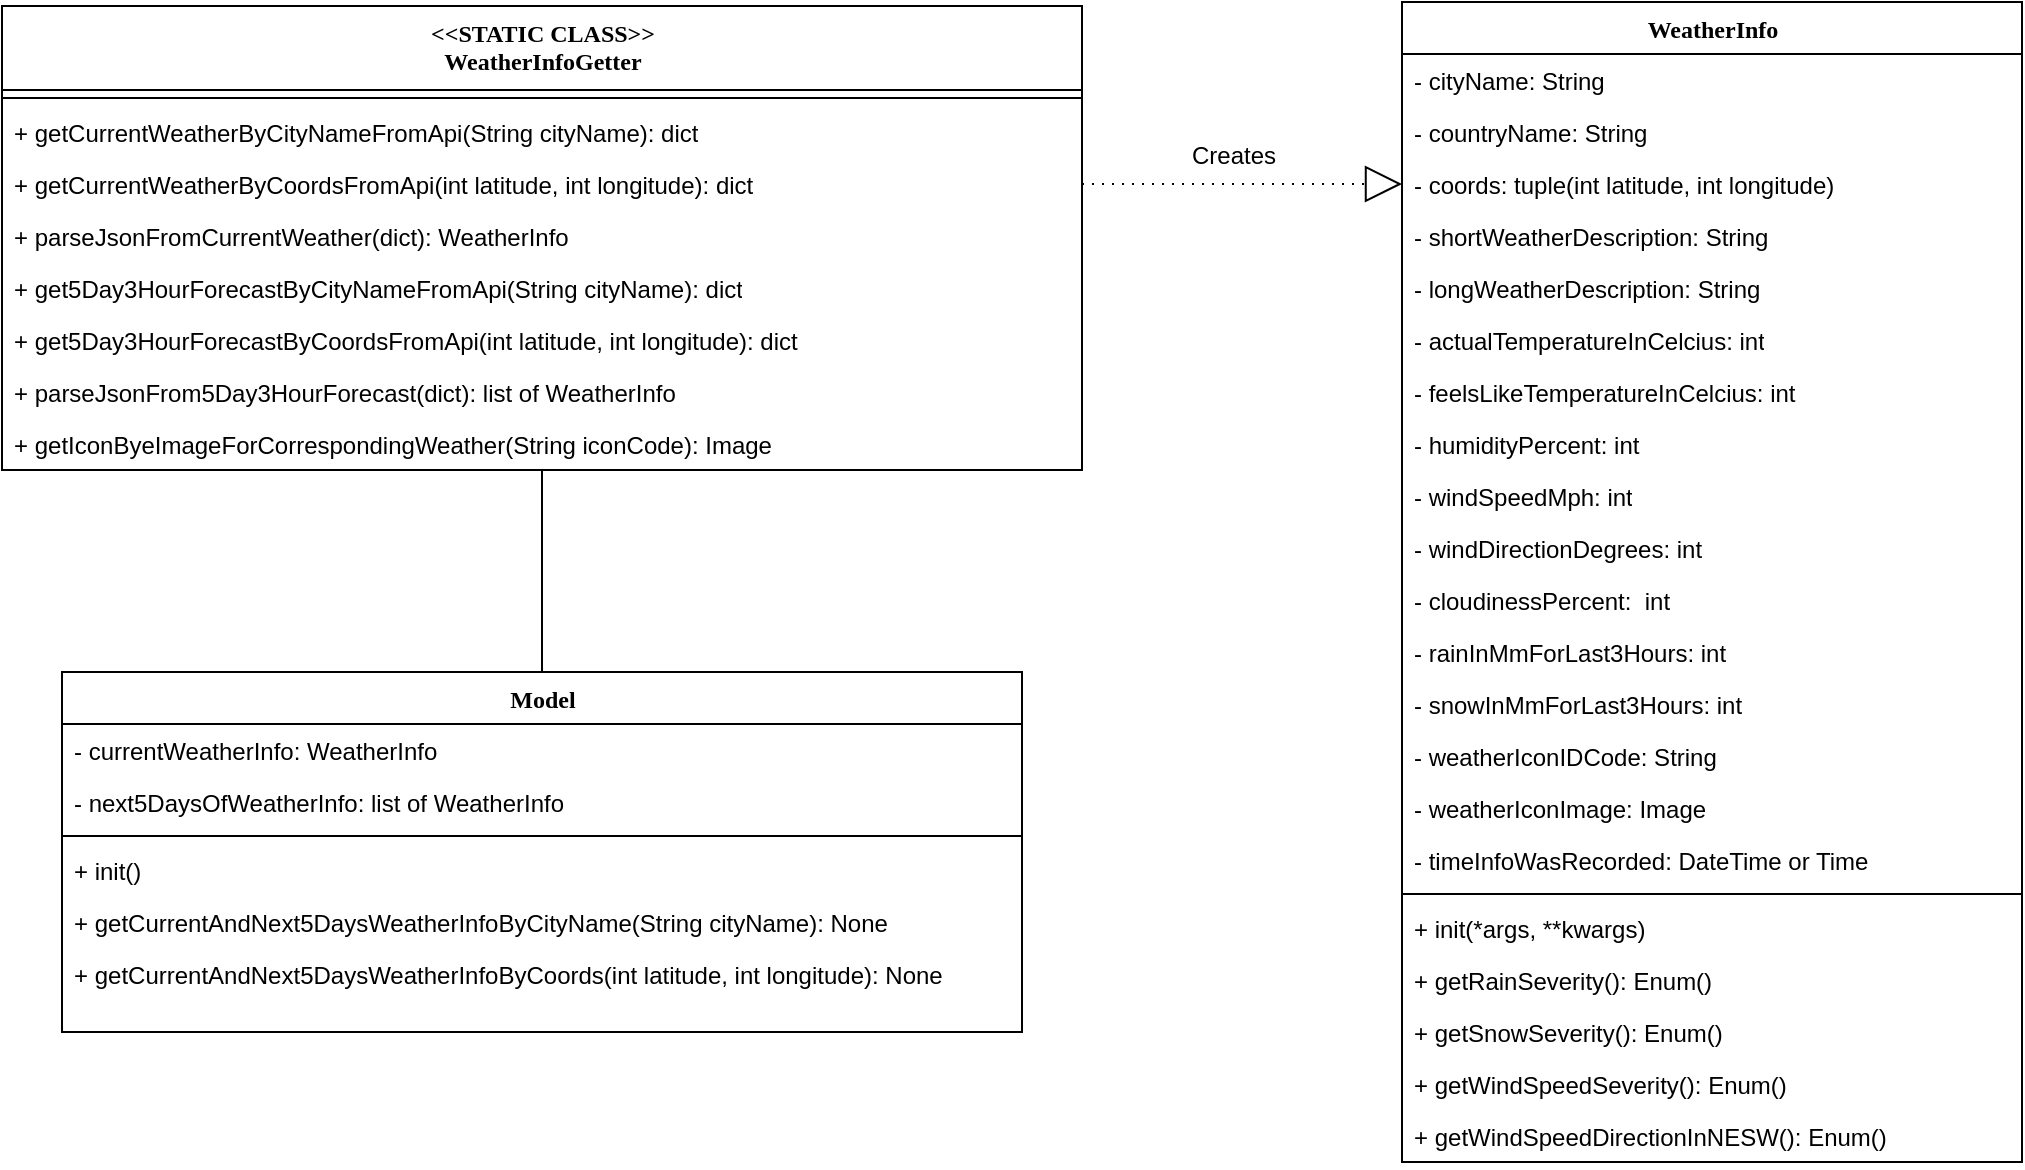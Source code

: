 <mxfile pages="1" version="11.2.5" type="device"><diagram name="Page-1" id="9f46799a-70d6-7492-0946-bef42562c5a5"><mxGraphModel dx="1422" dy="824" grid="1" gridSize="10" guides="1" tooltips="1" connect="1" arrows="1" fold="1" page="1" pageScale="1" pageWidth="1100" pageHeight="850" background="#ffffff" math="0" shadow="0"><root><mxCell id="0"/><mxCell id="1" parent="0"/><mxCell id="78961159f06e98e8-56" value="WeatherInfo" style="swimlane;html=1;fontStyle=1;align=center;verticalAlign=top;childLayout=stackLayout;horizontal=1;startSize=26;horizontalStack=0;resizeParent=1;resizeLast=0;collapsible=1;marginBottom=0;swimlaneFillColor=#ffffff;rounded=0;shadow=0;comic=0;labelBackgroundColor=none;strokeColor=#000000;strokeWidth=1;fillColor=none;fontFamily=Verdana;fontSize=12;fontColor=#000000;" parent="1" vertex="1"><mxGeometry x="745" y="68" width="310" height="580" as="geometry"/></mxCell><mxCell id="78961159f06e98e8-57" value="- cityName: String" style="text;html=1;strokeColor=none;fillColor=none;align=left;verticalAlign=top;spacingLeft=4;spacingRight=4;whiteSpace=wrap;overflow=hidden;rotatable=0;points=[[0,0.5],[1,0.5]];portConstraint=eastwest;" parent="78961159f06e98e8-56" vertex="1"><mxGeometry y="26" width="310" height="26" as="geometry"/></mxCell><mxCell id="78961159f06e98e8-58" value="- countryName: String" style="text;html=1;strokeColor=none;fillColor=none;align=left;verticalAlign=top;spacingLeft=4;spacingRight=4;whiteSpace=wrap;overflow=hidden;rotatable=0;points=[[0,0.5],[1,0.5]];portConstraint=eastwest;" parent="78961159f06e98e8-56" vertex="1"><mxGeometry y="52" width="310" height="26" as="geometry"/></mxCell><mxCell id="78961159f06e98e8-59" value="- coords: tuple(int latitude, int longitude)" style="text;html=1;strokeColor=none;fillColor=none;align=left;verticalAlign=top;spacingLeft=4;spacingRight=4;whiteSpace=wrap;overflow=hidden;rotatable=0;points=[[0,0.5],[1,0.5]];portConstraint=eastwest;" parent="78961159f06e98e8-56" vertex="1"><mxGeometry y="78" width="310" height="26" as="geometry"/></mxCell><mxCell id="78961159f06e98e8-60" value="- shortWeatherDescription: String" style="text;html=1;strokeColor=none;fillColor=none;align=left;verticalAlign=top;spacingLeft=4;spacingRight=4;whiteSpace=wrap;overflow=hidden;rotatable=0;points=[[0,0.5],[1,0.5]];portConstraint=eastwest;" parent="78961159f06e98e8-56" vertex="1"><mxGeometry y="104" width="310" height="26" as="geometry"/></mxCell><mxCell id="78961159f06e98e8-61" value="- longWeatherDescription: String" style="text;html=1;strokeColor=none;fillColor=none;align=left;verticalAlign=top;spacingLeft=4;spacingRight=4;whiteSpace=wrap;overflow=hidden;rotatable=0;points=[[0,0.5],[1,0.5]];portConstraint=eastwest;" parent="78961159f06e98e8-56" vertex="1"><mxGeometry y="130" width="310" height="26" as="geometry"/></mxCell><mxCell id="78961159f06e98e8-62" value="- actualTemperatureInCelcius: int" style="text;html=1;strokeColor=none;fillColor=none;align=left;verticalAlign=top;spacingLeft=4;spacingRight=4;whiteSpace=wrap;overflow=hidden;rotatable=0;points=[[0,0.5],[1,0.5]];portConstraint=eastwest;" parent="78961159f06e98e8-56" vertex="1"><mxGeometry y="156" width="310" height="26" as="geometry"/></mxCell><mxCell id="AD62Wvd128vHm4FmyP3M-3" value="- feelsLikeTemperatureInCelcius: int" style="text;html=1;strokeColor=none;fillColor=none;align=left;verticalAlign=top;spacingLeft=4;spacingRight=4;whiteSpace=wrap;overflow=hidden;rotatable=0;points=[[0,0.5],[1,0.5]];portConstraint=eastwest;" parent="78961159f06e98e8-56" vertex="1"><mxGeometry y="182" width="310" height="26" as="geometry"/></mxCell><mxCell id="AD62Wvd128vHm4FmyP3M-1" value="- humidityPercent: int" style="text;html=1;strokeColor=none;fillColor=none;align=left;verticalAlign=top;spacingLeft=4;spacingRight=4;whiteSpace=wrap;overflow=hidden;rotatable=0;points=[[0,0.5],[1,0.5]];portConstraint=eastwest;" parent="78961159f06e98e8-56" vertex="1"><mxGeometry y="208" width="310" height="26" as="geometry"/></mxCell><mxCell id="AD62Wvd128vHm4FmyP3M-4" value="- windSpeedMph: int" style="text;html=1;strokeColor=none;fillColor=none;align=left;verticalAlign=top;spacingLeft=4;spacingRight=4;whiteSpace=wrap;overflow=hidden;rotatable=0;points=[[0,0.5],[1,0.5]];portConstraint=eastwest;" parent="78961159f06e98e8-56" vertex="1"><mxGeometry y="234" width="310" height="26" as="geometry"/></mxCell><mxCell id="AD62Wvd128vHm4FmyP3M-7" value="- windDirectionDegrees: int" style="text;html=1;strokeColor=none;fillColor=none;align=left;verticalAlign=top;spacingLeft=4;spacingRight=4;whiteSpace=wrap;overflow=hidden;rotatable=0;points=[[0,0.5],[1,0.5]];portConstraint=eastwest;" parent="78961159f06e98e8-56" vertex="1"><mxGeometry y="260" width="310" height="26" as="geometry"/></mxCell><mxCell id="AD62Wvd128vHm4FmyP3M-8" value="- cloudinessPercent:&amp;nbsp; int" style="text;html=1;strokeColor=none;fillColor=none;align=left;verticalAlign=top;spacingLeft=4;spacingRight=4;whiteSpace=wrap;overflow=hidden;rotatable=0;points=[[0,0.5],[1,0.5]];portConstraint=eastwest;" parent="78961159f06e98e8-56" vertex="1"><mxGeometry y="286" width="310" height="26" as="geometry"/></mxCell><mxCell id="AD62Wvd128vHm4FmyP3M-6" value="- rainInMmForLast3Hours: int" style="text;html=1;strokeColor=none;fillColor=none;align=left;verticalAlign=top;spacingLeft=4;spacingRight=4;whiteSpace=wrap;overflow=hidden;rotatable=0;points=[[0,0.5],[1,0.5]];portConstraint=eastwest;" parent="78961159f06e98e8-56" vertex="1"><mxGeometry y="312" width="310" height="26" as="geometry"/></mxCell><mxCell id="AD62Wvd128vHm4FmyP3M-10" value="- snowInMmForLast3Hours: int" style="text;html=1;strokeColor=none;fillColor=none;align=left;verticalAlign=top;spacingLeft=4;spacingRight=4;whiteSpace=wrap;overflow=hidden;rotatable=0;points=[[0,0.5],[1,0.5]];portConstraint=eastwest;" parent="78961159f06e98e8-56" vertex="1"><mxGeometry y="338" width="310" height="26" as="geometry"/></mxCell><mxCell id="AD62Wvd128vHm4FmyP3M-5" value="- weatherIconIDCode: String" style="text;html=1;strokeColor=none;fillColor=none;align=left;verticalAlign=top;spacingLeft=4;spacingRight=4;whiteSpace=wrap;overflow=hidden;rotatable=0;points=[[0,0.5],[1,0.5]];portConstraint=eastwest;" parent="78961159f06e98e8-56" vertex="1"><mxGeometry y="364" width="310" height="26" as="geometry"/></mxCell><mxCell id="78961159f06e98e8-63" value="- weatherIconImage: Image" style="text;html=1;strokeColor=none;fillColor=none;align=left;verticalAlign=top;spacingLeft=4;spacingRight=4;whiteSpace=wrap;overflow=hidden;rotatable=0;points=[[0,0.5],[1,0.5]];portConstraint=eastwest;" parent="78961159f06e98e8-56" vertex="1"><mxGeometry y="390" width="310" height="26" as="geometry"/></mxCell><mxCell id="AD62Wvd128vHm4FmyP3M-2" value="- timeInfoWasRecorded: DateTime or Time" style="text;html=1;strokeColor=none;fillColor=none;align=left;verticalAlign=top;spacingLeft=4;spacingRight=4;whiteSpace=wrap;overflow=hidden;rotatable=0;points=[[0,0.5],[1,0.5]];portConstraint=eastwest;" parent="78961159f06e98e8-56" vertex="1"><mxGeometry y="416" width="310" height="26" as="geometry"/></mxCell><mxCell id="78961159f06e98e8-64" value="" style="line;html=1;strokeWidth=1;fillColor=none;align=left;verticalAlign=middle;spacingTop=-1;spacingLeft=3;spacingRight=3;rotatable=0;labelPosition=right;points=[];portConstraint=eastwest;" parent="78961159f06e98e8-56" vertex="1"><mxGeometry y="442" width="310" height="8" as="geometry"/></mxCell><mxCell id="78961159f06e98e8-65" value="+ init(*args, **kwargs)" style="text;html=1;strokeColor=none;fillColor=none;align=left;verticalAlign=top;spacingLeft=4;spacingRight=4;whiteSpace=wrap;overflow=hidden;rotatable=0;points=[[0,0.5],[1,0.5]];portConstraint=eastwest;" parent="78961159f06e98e8-56" vertex="1"><mxGeometry y="450" width="310" height="26" as="geometry"/></mxCell><mxCell id="AD62Wvd128vHm4FmyP3M-12" value="+ getRainSeverity(): Enum()" style="text;html=1;strokeColor=none;fillColor=none;align=left;verticalAlign=top;spacingLeft=4;spacingRight=4;whiteSpace=wrap;overflow=hidden;rotatable=0;points=[[0,0.5],[1,0.5]];portConstraint=eastwest;" parent="78961159f06e98e8-56" vertex="1"><mxGeometry y="476" width="310" height="26" as="geometry"/></mxCell><mxCell id="78961159f06e98e8-66" value="+ getSnowSeverity(): Enum()" style="text;html=1;strokeColor=none;fillColor=none;align=left;verticalAlign=top;spacingLeft=4;spacingRight=4;whiteSpace=wrap;overflow=hidden;rotatable=0;points=[[0,0.5],[1,0.5]];portConstraint=eastwest;" parent="78961159f06e98e8-56" vertex="1"><mxGeometry y="502" width="310" height="26" as="geometry"/></mxCell><mxCell id="78961159f06e98e8-68" value="+ getWindSpeedSeverity(): Enum()" style="text;html=1;strokeColor=none;fillColor=none;align=left;verticalAlign=top;spacingLeft=4;spacingRight=4;whiteSpace=wrap;overflow=hidden;rotatable=0;points=[[0,0.5],[1,0.5]];portConstraint=eastwest;" parent="78961159f06e98e8-56" vertex="1"><mxGeometry y="528" width="310" height="26" as="geometry"/></mxCell><mxCell id="AD62Wvd128vHm4FmyP3M-11" value="+ getWindSpeedDirectionInNESW(): Enum()" style="text;html=1;strokeColor=none;fillColor=none;align=left;verticalAlign=top;spacingLeft=4;spacingRight=4;whiteSpace=wrap;overflow=hidden;rotatable=0;points=[[0,0.5],[1,0.5]];portConstraint=eastwest;" parent="78961159f06e98e8-56" vertex="1"><mxGeometry y="554" width="310" height="26" as="geometry"/></mxCell><mxCell id="78961159f06e98e8-69" value="&amp;lt;&amp;lt;STATIC CLASS&amp;gt;&amp;gt;&lt;br&gt;WeatherInfoGetter" style="swimlane;html=1;fontStyle=1;align=center;verticalAlign=top;childLayout=stackLayout;horizontal=1;startSize=42;horizontalStack=0;resizeParent=1;resizeLast=0;collapsible=1;marginBottom=0;swimlaneFillColor=#ffffff;rounded=0;shadow=0;comic=0;labelBackgroundColor=none;strokeColor=#000000;strokeWidth=1;fillColor=none;fontFamily=Verdana;fontSize=12;fontColor=#000000;" parent="1" vertex="1"><mxGeometry x="45" y="70" width="540" height="232" as="geometry"/></mxCell><mxCell id="78961159f06e98e8-77" value="" style="line;html=1;strokeWidth=1;fillColor=none;align=left;verticalAlign=middle;spacingTop=-1;spacingLeft=3;spacingRight=3;rotatable=0;labelPosition=right;points=[];portConstraint=eastwest;" parent="78961159f06e98e8-69" vertex="1"><mxGeometry y="42" width="540" height="8" as="geometry"/></mxCell><mxCell id="78961159f06e98e8-78" value="+ getCurrentWeatherByCityNameFromApi(String cityName): dict" style="text;html=1;strokeColor=none;fillColor=none;align=left;verticalAlign=top;spacingLeft=4;spacingRight=4;whiteSpace=wrap;overflow=hidden;rotatable=0;points=[[0,0.5],[1,0.5]];portConstraint=eastwest;" parent="78961159f06e98e8-69" vertex="1"><mxGeometry y="50" width="540" height="26" as="geometry"/></mxCell><mxCell id="78961159f06e98e8-79" value="+ getCurrentWeatherByCoordsFromApi(int latitude, int longitude): dict" style="text;html=1;strokeColor=none;fillColor=none;align=left;verticalAlign=top;spacingLeft=4;spacingRight=4;whiteSpace=wrap;overflow=hidden;rotatable=0;points=[[0,0.5],[1,0.5]];portConstraint=eastwest;" parent="78961159f06e98e8-69" vertex="1"><mxGeometry y="76" width="540" height="26" as="geometry"/></mxCell><mxCell id="78961159f06e98e8-80" value="+ parseJsonFromCurrentWeather(dict): WeatherInfo" style="text;html=1;strokeColor=none;fillColor=none;align=left;verticalAlign=top;spacingLeft=4;spacingRight=4;whiteSpace=wrap;overflow=hidden;rotatable=0;points=[[0,0.5],[1,0.5]];portConstraint=eastwest;" parent="78961159f06e98e8-69" vertex="1"><mxGeometry y="102" width="540" height="26" as="geometry"/></mxCell><mxCell id="AD62Wvd128vHm4FmyP3M-17" value="+ get5Day3HourForecastByCityNameFromApi(String cityName): dict" style="text;html=1;strokeColor=none;fillColor=none;align=left;verticalAlign=top;spacingLeft=4;spacingRight=4;whiteSpace=wrap;overflow=hidden;rotatable=0;points=[[0,0.5],[1,0.5]];portConstraint=eastwest;" parent="78961159f06e98e8-69" vertex="1"><mxGeometry y="128" width="540" height="26" as="geometry"/></mxCell><mxCell id="AD62Wvd128vHm4FmyP3M-16" value="+ get5Day3HourForecastByCoordsFromApi(int latitude, int longitude): dict" style="text;html=1;strokeColor=none;fillColor=none;align=left;verticalAlign=top;spacingLeft=4;spacingRight=4;whiteSpace=wrap;overflow=hidden;rotatable=0;points=[[0,0.5],[1,0.5]];portConstraint=eastwest;" parent="78961159f06e98e8-69" vertex="1"><mxGeometry y="154" width="540" height="26" as="geometry"/></mxCell><mxCell id="AD62Wvd128vHm4FmyP3M-15" value="+ parseJsonFrom5Day3HourForecast(dict): list of WeatherInfo" style="text;html=1;strokeColor=none;fillColor=none;align=left;verticalAlign=top;spacingLeft=4;spacingRight=4;whiteSpace=wrap;overflow=hidden;rotatable=0;points=[[0,0.5],[1,0.5]];portConstraint=eastwest;" parent="78961159f06e98e8-69" vertex="1"><mxGeometry y="180" width="540" height="26" as="geometry"/></mxCell><mxCell id="AD62Wvd128vHm4FmyP3M-13" value="+ getIconByeImageForCorrespondingWeather(String iconCode): Image" style="text;html=1;strokeColor=none;fillColor=none;align=left;verticalAlign=top;spacingLeft=4;spacingRight=4;whiteSpace=wrap;overflow=hidden;rotatable=0;points=[[0,0.5],[1,0.5]];portConstraint=eastwest;" parent="78961159f06e98e8-69" vertex="1"><mxGeometry y="206" width="540" height="26" as="geometry"/></mxCell><mxCell id="78961159f06e98e8-127" style="html=1;labelBackgroundColor=none;startFill=0;startSize=8;endArrow=block;endFill=0;endSize=16;fontFamily=Verdana;fontSize=12;exitX=1;exitY=0.5;exitDx=0;exitDy=0;entryX=0;entryY=0.5;entryDx=0;entryDy=0;dashed=1;dashPattern=1 4;" parent="1" source="78961159f06e98e8-79" target="78961159f06e98e8-59" edge="1"><mxGeometry relative="1" as="geometry"><mxPoint x="775" y="-69" as="sourcePoint"/><mxPoint x="965" y="31" as="targetPoint"/></mxGeometry></mxCell><mxCell id="AD62Wvd128vHm4FmyP3M-20" value="Creates" style="text;html=1;strokeColor=none;fillColor=none;align=center;verticalAlign=middle;whiteSpace=wrap;rounded=0;" parent="1" vertex="1"><mxGeometry x="601" y="135" width="120" height="20" as="geometry"/></mxCell><mxCell id="Ea7hcayFHmhfAjsGUsp8-1" value="Model" style="swimlane;html=1;fontStyle=1;align=center;verticalAlign=top;childLayout=stackLayout;horizontal=1;startSize=26;horizontalStack=0;resizeParent=1;resizeLast=0;collapsible=1;marginBottom=0;swimlaneFillColor=#ffffff;rounded=0;shadow=0;comic=0;labelBackgroundColor=none;strokeColor=#000000;strokeWidth=1;fillColor=none;fontFamily=Verdana;fontSize=12;fontColor=#000000;" parent="1" vertex="1"><mxGeometry x="75" y="403" width="480" height="180" as="geometry"/></mxCell><mxCell id="Ea7hcayFHmhfAjsGUsp8-2" value="- currentWeatherInfo: WeatherInfo" style="text;html=1;strokeColor=none;fillColor=none;align=left;verticalAlign=top;spacingLeft=4;spacingRight=4;whiteSpace=wrap;overflow=hidden;rotatable=0;points=[[0,0.5],[1,0.5]];portConstraint=eastwest;" parent="Ea7hcayFHmhfAjsGUsp8-1" vertex="1"><mxGeometry y="26" width="480" height="26" as="geometry"/></mxCell><mxCell id="Ea7hcayFHmhfAjsGUsp8-3" value="- next5DaysOfWeatherInfo: list of WeatherInfo" style="text;html=1;strokeColor=none;fillColor=none;align=left;verticalAlign=top;spacingLeft=4;spacingRight=4;whiteSpace=wrap;overflow=hidden;rotatable=0;points=[[0,0.5],[1,0.5]];portConstraint=eastwest;" parent="Ea7hcayFHmhfAjsGUsp8-1" vertex="1"><mxGeometry y="52" width="480" height="26" as="geometry"/></mxCell><mxCell id="Ea7hcayFHmhfAjsGUsp8-18" value="" style="line;html=1;strokeWidth=1;fillColor=none;align=left;verticalAlign=middle;spacingTop=-1;spacingLeft=3;spacingRight=3;rotatable=0;labelPosition=right;points=[];portConstraint=eastwest;" parent="Ea7hcayFHmhfAjsGUsp8-1" vertex="1"><mxGeometry y="78" width="480" height="8" as="geometry"/></mxCell><mxCell id="Ea7hcayFHmhfAjsGUsp8-19" value="+ init()" style="text;html=1;strokeColor=none;fillColor=none;align=left;verticalAlign=top;spacingLeft=4;spacingRight=4;whiteSpace=wrap;overflow=hidden;rotatable=0;points=[[0,0.5],[1,0.5]];portConstraint=eastwest;" parent="Ea7hcayFHmhfAjsGUsp8-1" vertex="1"><mxGeometry y="86" width="480" height="26" as="geometry"/></mxCell><mxCell id="Ea7hcayFHmhfAjsGUsp8-20" value="+ getCurrentAndNext5DaysWeatherInfoByCityName(String cityName): None" style="text;html=1;strokeColor=none;fillColor=none;align=left;verticalAlign=top;spacingLeft=4;spacingRight=4;whiteSpace=wrap;overflow=hidden;rotatable=0;points=[[0,0.5],[1,0.5]];portConstraint=eastwest;" parent="Ea7hcayFHmhfAjsGUsp8-1" vertex="1"><mxGeometry y="112" width="480" height="26" as="geometry"/></mxCell><mxCell id="Ea7hcayFHmhfAjsGUsp8-21" value="+ getCurrentAndNext5DaysWeatherInfoByCoords(int latitude, int longitude): None" style="text;html=1;strokeColor=none;fillColor=none;align=left;verticalAlign=top;spacingLeft=4;spacingRight=4;whiteSpace=wrap;overflow=hidden;rotatable=0;points=[[0,0.5],[1,0.5]];portConstraint=eastwest;" parent="Ea7hcayFHmhfAjsGUsp8-1" vertex="1"><mxGeometry y="138" width="480" height="26" as="geometry"/></mxCell><mxCell id="Ea7hcayFHmhfAjsGUsp8-25" style="html=1;labelBackgroundColor=none;startFill=0;startSize=8;endArrow=none;endFill=0;endSize=16;fontFamily=Verdana;fontSize=12;exitX=0.5;exitY=1;exitDx=0;exitDy=0;entryX=0.5;entryY=0;entryDx=0;entryDy=0;" parent="1" source="78961159f06e98e8-69" target="Ea7hcayFHmhfAjsGUsp8-1" edge="1"><mxGeometry relative="1" as="geometry"><mxPoint x="235" y="366.5" as="sourcePoint"/><mxPoint x="395" y="366.5" as="targetPoint"/></mxGeometry></mxCell></root></mxGraphModel></diagram></mxfile>